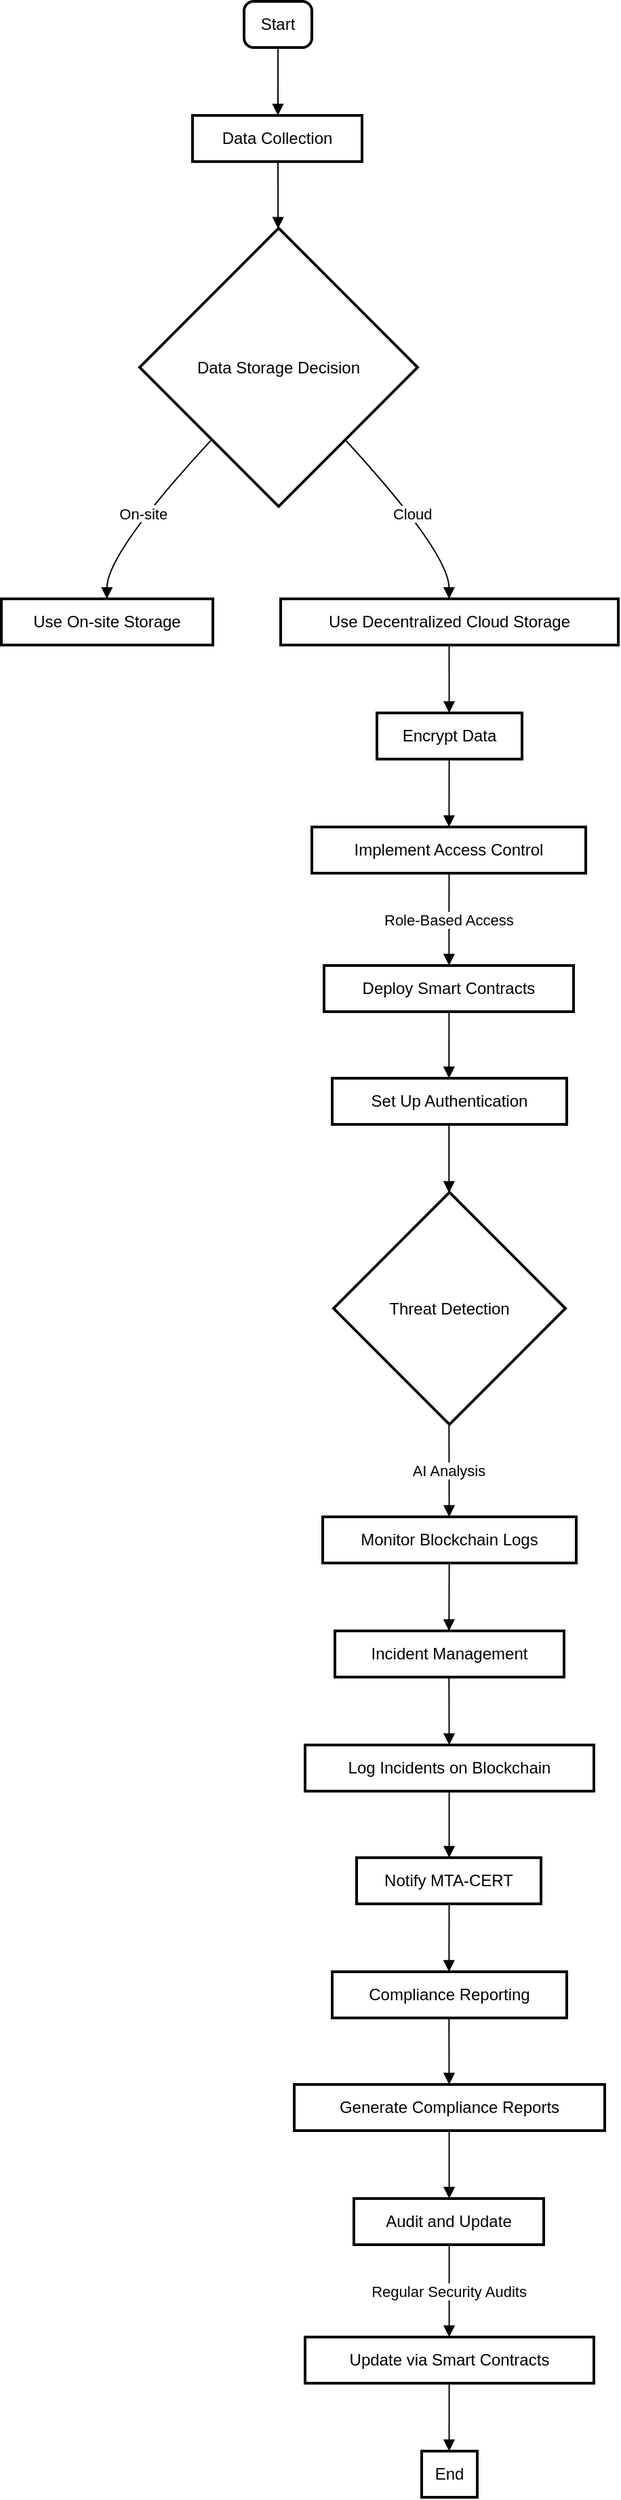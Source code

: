 <mxfile version="24.3.1" type="github">
  <diagram name="Page-1" id="o3lahheUC-NoWjNFQMa9">
    <mxGraphModel dx="1122" dy="761" grid="1" gridSize="10" guides="1" tooltips="1" connect="1" arrows="1" fold="1" page="1" pageScale="1" pageWidth="827" pageHeight="1169" math="0" shadow="0">
      <root>
        <mxCell id="0" />
        <mxCell id="1" parent="0" />
        <mxCell id="243cRifhqbdiqsHrfCh0-1" value="Start" style="rounded=1;absoluteArcSize=1;arcSize=14;whiteSpace=wrap;strokeWidth=2;" vertex="1" parent="1">
          <mxGeometry x="199" y="20" width="50" height="34" as="geometry" />
        </mxCell>
        <mxCell id="243cRifhqbdiqsHrfCh0-2" value="Data Collection" style="whiteSpace=wrap;strokeWidth=2;" vertex="1" parent="1">
          <mxGeometry x="161" y="104" width="125" height="34" as="geometry" />
        </mxCell>
        <mxCell id="243cRifhqbdiqsHrfCh0-3" value="Data Storage Decision" style="rhombus;strokeWidth=2;whiteSpace=wrap;" vertex="1" parent="1">
          <mxGeometry x="122" y="187" width="205" height="205" as="geometry" />
        </mxCell>
        <mxCell id="243cRifhqbdiqsHrfCh0-4" value="Use On-site Storage" style="whiteSpace=wrap;strokeWidth=2;" vertex="1" parent="1">
          <mxGeometry x="20" y="460" width="156" height="34" as="geometry" />
        </mxCell>
        <mxCell id="243cRifhqbdiqsHrfCh0-5" value="Use Decentralized Cloud Storage" style="whiteSpace=wrap;strokeWidth=2;" vertex="1" parent="1">
          <mxGeometry x="226" y="460" width="249" height="34" as="geometry" />
        </mxCell>
        <mxCell id="243cRifhqbdiqsHrfCh0-6" value="Encrypt Data" style="whiteSpace=wrap;strokeWidth=2;" vertex="1" parent="1">
          <mxGeometry x="297" y="544" width="107" height="34" as="geometry" />
        </mxCell>
        <mxCell id="243cRifhqbdiqsHrfCh0-7" value="Implement Access Control" style="whiteSpace=wrap;strokeWidth=2;" vertex="1" parent="1">
          <mxGeometry x="249" y="628" width="202" height="34" as="geometry" />
        </mxCell>
        <mxCell id="243cRifhqbdiqsHrfCh0-8" value="Deploy Smart Contracts" style="whiteSpace=wrap;strokeWidth=2;" vertex="1" parent="1">
          <mxGeometry x="258" y="730" width="184" height="34" as="geometry" />
        </mxCell>
        <mxCell id="243cRifhqbdiqsHrfCh0-9" value="Set Up Authentication" style="whiteSpace=wrap;strokeWidth=2;" vertex="1" parent="1">
          <mxGeometry x="264" y="813" width="173" height="34" as="geometry" />
        </mxCell>
        <mxCell id="243cRifhqbdiqsHrfCh0-10" value="Threat Detection" style="rhombus;strokeWidth=2;whiteSpace=wrap;" vertex="1" parent="1">
          <mxGeometry x="265" y="897" width="171" height="171" as="geometry" />
        </mxCell>
        <mxCell id="243cRifhqbdiqsHrfCh0-11" value="Monitor Blockchain Logs" style="whiteSpace=wrap;strokeWidth=2;" vertex="1" parent="1">
          <mxGeometry x="257" y="1136" width="187" height="34" as="geometry" />
        </mxCell>
        <mxCell id="243cRifhqbdiqsHrfCh0-12" value="Incident Management" style="whiteSpace=wrap;strokeWidth=2;" vertex="1" parent="1">
          <mxGeometry x="266" y="1220" width="169" height="34" as="geometry" />
        </mxCell>
        <mxCell id="243cRifhqbdiqsHrfCh0-13" value="Log Incidents on Blockchain" style="whiteSpace=wrap;strokeWidth=2;" vertex="1" parent="1">
          <mxGeometry x="244" y="1304" width="213" height="34" as="geometry" />
        </mxCell>
        <mxCell id="243cRifhqbdiqsHrfCh0-14" value="Notify MTA-CERT" style="whiteSpace=wrap;strokeWidth=2;" vertex="1" parent="1">
          <mxGeometry x="282" y="1387" width="136" height="34" as="geometry" />
        </mxCell>
        <mxCell id="243cRifhqbdiqsHrfCh0-15" value="Compliance Reporting" style="whiteSpace=wrap;strokeWidth=2;" vertex="1" parent="1">
          <mxGeometry x="264" y="1471" width="173" height="34" as="geometry" />
        </mxCell>
        <mxCell id="243cRifhqbdiqsHrfCh0-16" value="Generate Compliance Reports" style="whiteSpace=wrap;strokeWidth=2;" vertex="1" parent="1">
          <mxGeometry x="236" y="1554" width="229" height="34" as="geometry" />
        </mxCell>
        <mxCell id="243cRifhqbdiqsHrfCh0-17" value="Audit and Update" style="whiteSpace=wrap;strokeWidth=2;" vertex="1" parent="1">
          <mxGeometry x="280" y="1638" width="140" height="34" as="geometry" />
        </mxCell>
        <mxCell id="243cRifhqbdiqsHrfCh0-18" value="Update via Smart Contracts" style="whiteSpace=wrap;strokeWidth=2;" vertex="1" parent="1">
          <mxGeometry x="244" y="1740" width="213" height="34" as="geometry" />
        </mxCell>
        <mxCell id="243cRifhqbdiqsHrfCh0-19" value="End" style="whiteSpace=wrap;strokeWidth=2;" vertex="1" parent="1">
          <mxGeometry x="330" y="1824" width="41" height="34" as="geometry" />
        </mxCell>
        <mxCell id="243cRifhqbdiqsHrfCh0-20" value="" style="curved=1;startArrow=none;endArrow=block;exitX=0.501;exitY=0.988;entryX=0.504;entryY=-0.012;rounded=0;" edge="1" parent="1" source="243cRifhqbdiqsHrfCh0-1" target="243cRifhqbdiqsHrfCh0-2">
          <mxGeometry relative="1" as="geometry">
            <Array as="points" />
          </mxGeometry>
        </mxCell>
        <mxCell id="243cRifhqbdiqsHrfCh0-21" value="" style="curved=1;startArrow=none;endArrow=block;exitX=0.504;exitY=0.976;entryX=0.498;entryY=0.001;rounded=0;" edge="1" parent="1" source="243cRifhqbdiqsHrfCh0-2" target="243cRifhqbdiqsHrfCh0-3">
          <mxGeometry relative="1" as="geometry">
            <Array as="points" />
          </mxGeometry>
        </mxCell>
        <mxCell id="243cRifhqbdiqsHrfCh0-22" value="On-site" style="curved=1;startArrow=none;endArrow=block;exitX=0.037;exitY=0.999;entryX=0.499;entryY=0.011;rounded=0;" edge="1" parent="1" source="243cRifhqbdiqsHrfCh0-3" target="243cRifhqbdiqsHrfCh0-4">
          <mxGeometry relative="1" as="geometry">
            <Array as="points">
              <mxPoint x="98" y="426" />
            </Array>
          </mxGeometry>
        </mxCell>
        <mxCell id="243cRifhqbdiqsHrfCh0-23" value="Cloud" style="curved=1;startArrow=none;endArrow=block;exitX=0.959;exitY=0.999;entryX=0.499;entryY=0.011;rounded=0;" edge="1" parent="1" source="243cRifhqbdiqsHrfCh0-3" target="243cRifhqbdiqsHrfCh0-5">
          <mxGeometry relative="1" as="geometry">
            <Array as="points">
              <mxPoint x="350" y="426" />
            </Array>
          </mxGeometry>
        </mxCell>
        <mxCell id="243cRifhqbdiqsHrfCh0-24" value="" style="curved=1;startArrow=none;endArrow=block;exitX=0.499;exitY=1.0;entryX=0.498;entryY=-0.0;rounded=0;" edge="1" parent="1" source="243cRifhqbdiqsHrfCh0-5" target="243cRifhqbdiqsHrfCh0-6">
          <mxGeometry relative="1" as="geometry">
            <Array as="points" />
          </mxGeometry>
        </mxCell>
        <mxCell id="243cRifhqbdiqsHrfCh0-25" value="" style="curved=1;startArrow=none;endArrow=block;exitX=0.498;exitY=0.988;entryX=0.501;entryY=-0.012;rounded=0;" edge="1" parent="1" source="243cRifhqbdiqsHrfCh0-6" target="243cRifhqbdiqsHrfCh0-7">
          <mxGeometry relative="1" as="geometry">
            <Array as="points" />
          </mxGeometry>
        </mxCell>
        <mxCell id="243cRifhqbdiqsHrfCh0-26" value="Role-Based Access" style="curved=1;startArrow=none;endArrow=block;exitX=0.501;exitY=0.976;entryX=0.501;entryY=-0.007;rounded=0;" edge="1" parent="1" source="243cRifhqbdiqsHrfCh0-7" target="243cRifhqbdiqsHrfCh0-8">
          <mxGeometry relative="1" as="geometry">
            <Array as="points" />
          </mxGeometry>
        </mxCell>
        <mxCell id="243cRifhqbdiqsHrfCh0-27" value="" style="curved=1;startArrow=none;endArrow=block;exitX=0.501;exitY=0.981;entryX=0.498;entryY=0.011;rounded=0;" edge="1" parent="1" source="243cRifhqbdiqsHrfCh0-8" target="243cRifhqbdiqsHrfCh0-9">
          <mxGeometry relative="1" as="geometry">
            <Array as="points" />
          </mxGeometry>
        </mxCell>
        <mxCell id="243cRifhqbdiqsHrfCh0-28" value="" style="curved=1;startArrow=none;endArrow=block;exitX=0.498;exitY=0.999;entryX=0.498;entryY=-0.0;rounded=0;" edge="1" parent="1" source="243cRifhqbdiqsHrfCh0-9" target="243cRifhqbdiqsHrfCh0-10">
          <mxGeometry relative="1" as="geometry">
            <Array as="points" />
          </mxGeometry>
        </mxCell>
        <mxCell id="243cRifhqbdiqsHrfCh0-29" value="AI Analysis" style="curved=1;startArrow=none;endArrow=block;exitX=0.498;exitY=0.999;entryX=0.499;entryY=0.013;rounded=0;" edge="1" parent="1" source="243cRifhqbdiqsHrfCh0-10" target="243cRifhqbdiqsHrfCh0-11">
          <mxGeometry relative="1" as="geometry">
            <Array as="points" />
          </mxGeometry>
        </mxCell>
        <mxCell id="243cRifhqbdiqsHrfCh0-30" value="" style="curved=1;startArrow=none;endArrow=block;exitX=0.499;exitY=1.001;entryX=0.498;entryY=0.001;rounded=0;" edge="1" parent="1" source="243cRifhqbdiqsHrfCh0-11" target="243cRifhqbdiqsHrfCh0-12">
          <mxGeometry relative="1" as="geometry">
            <Array as="points" />
          </mxGeometry>
        </mxCell>
        <mxCell id="243cRifhqbdiqsHrfCh0-31" value="" style="curved=1;startArrow=none;endArrow=block;exitX=0.498;exitY=0.989;entryX=0.499;entryY=-0.011;rounded=0;" edge="1" parent="1" source="243cRifhqbdiqsHrfCh0-12" target="243cRifhqbdiqsHrfCh0-13">
          <mxGeometry relative="1" as="geometry">
            <Array as="points" />
          </mxGeometry>
        </mxCell>
        <mxCell id="243cRifhqbdiqsHrfCh0-32" value="" style="curved=1;startArrow=none;endArrow=block;exitX=0.499;exitY=0.977;entryX=0.502;entryY=0.007;rounded=0;" edge="1" parent="1" source="243cRifhqbdiqsHrfCh0-13" target="243cRifhqbdiqsHrfCh0-14">
          <mxGeometry relative="1" as="geometry">
            <Array as="points" />
          </mxGeometry>
        </mxCell>
        <mxCell id="243cRifhqbdiqsHrfCh0-33" value="" style="curved=1;startArrow=none;endArrow=block;exitX=0.502;exitY=0.995;entryX=0.498;entryY=-0.005;rounded=0;" edge="1" parent="1" source="243cRifhqbdiqsHrfCh0-14" target="243cRifhqbdiqsHrfCh0-15">
          <mxGeometry relative="1" as="geometry">
            <Array as="points" />
          </mxGeometry>
        </mxCell>
        <mxCell id="243cRifhqbdiqsHrfCh0-34" value="" style="curved=1;startArrow=none;endArrow=block;exitX=0.498;exitY=0.983;entryX=0.499;entryY=0.012;rounded=0;" edge="1" parent="1" source="243cRifhqbdiqsHrfCh0-15" target="243cRifhqbdiqsHrfCh0-16">
          <mxGeometry relative="1" as="geometry">
            <Array as="points" />
          </mxGeometry>
        </mxCell>
        <mxCell id="243cRifhqbdiqsHrfCh0-35" value="" style="curved=1;startArrow=none;endArrow=block;exitX=0.499;exitY=1.0;entryX=0.502;entryY=0.0;rounded=0;" edge="1" parent="1" source="243cRifhqbdiqsHrfCh0-16" target="243cRifhqbdiqsHrfCh0-17">
          <mxGeometry relative="1" as="geometry">
            <Array as="points" />
          </mxGeometry>
        </mxCell>
        <mxCell id="243cRifhqbdiqsHrfCh0-36" value="Regular Security Audits" style="curved=1;startArrow=none;endArrow=block;exitX=0.502;exitY=0.989;entryX=0.499;entryY=0.006;rounded=0;" edge="1" parent="1" source="243cRifhqbdiqsHrfCh0-17" target="243cRifhqbdiqsHrfCh0-18">
          <mxGeometry relative="1" as="geometry">
            <Array as="points" />
          </mxGeometry>
        </mxCell>
        <mxCell id="243cRifhqbdiqsHrfCh0-37" value="" style="curved=1;startArrow=none;endArrow=block;exitX=0.499;exitY=0.994;entryX=0.494;entryY=-0.006;rounded=0;" edge="1" parent="1" source="243cRifhqbdiqsHrfCh0-18" target="243cRifhqbdiqsHrfCh0-19">
          <mxGeometry relative="1" as="geometry">
            <Array as="points" />
          </mxGeometry>
        </mxCell>
      </root>
    </mxGraphModel>
  </diagram>
</mxfile>
